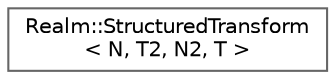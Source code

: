 digraph "Graphical Class Hierarchy"
{
 // LATEX_PDF_SIZE
  bgcolor="transparent";
  edge [fontname=Helvetica,fontsize=10,labelfontname=Helvetica,labelfontsize=10];
  node [fontname=Helvetica,fontsize=10,shape=box,height=0.2,width=0.4];
  rankdir="LR";
  Node0 [id="Node000000",label="Realm::StructuredTransform\l\< N, T2, N2, T \>",height=0.2,width=0.4,color="grey40", fillcolor="white", style="filled",URL="$classRealm_1_1StructuredTransform.html",tooltip=" "];
}
